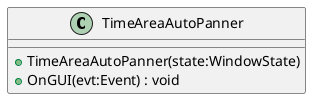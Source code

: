 @startuml
class TimeAreaAutoPanner {
    + TimeAreaAutoPanner(state:WindowState)
    + OnGUI(evt:Event) : void
}
@enduml
